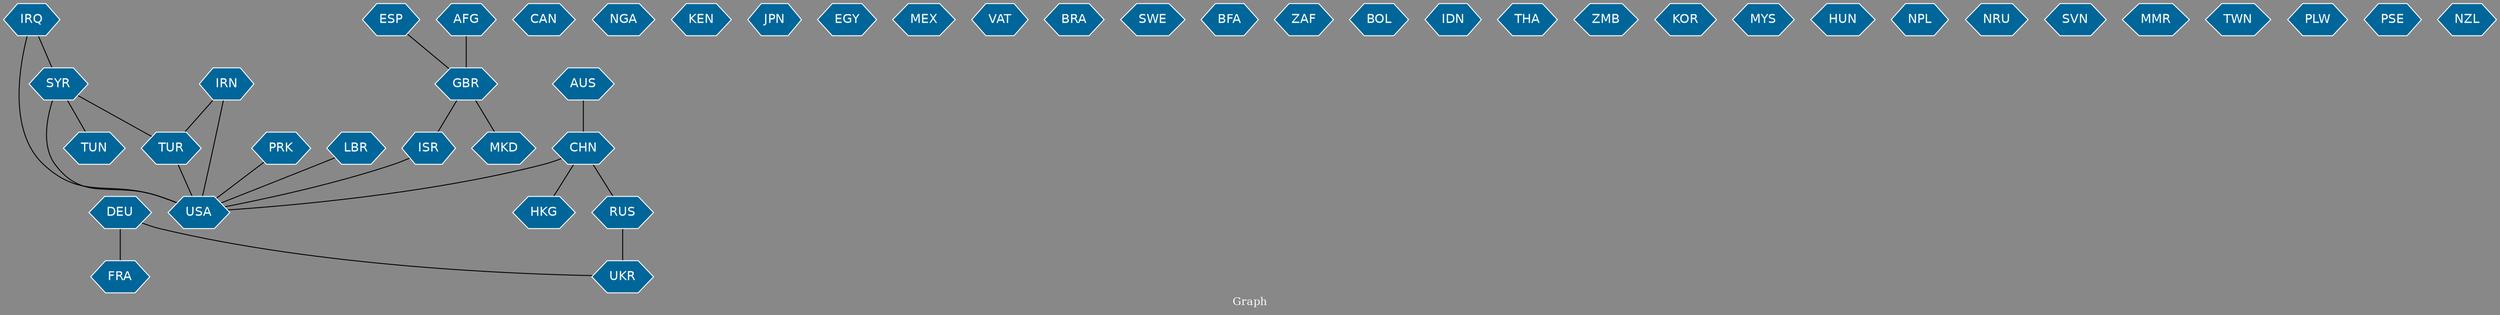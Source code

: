 // Countries together in item graph
graph {
	graph [bgcolor="#888888" fontcolor=white fontsize=12 label="Graph" outputorder=edgesfirst overlap=prism]
	node [color=white fillcolor="#006699" fontcolor=white fontname=Helvetica shape=hexagon style=filled]
	edge [arrowhead=open color=black fontcolor=white fontname=Courier fontsize=12]
		FRA [label=FRA]
		CAN [label=CAN]
		NGA [label=NGA]
		CHN [label=CHN]
		USA [label=USA]
		TUR [label=TUR]
		KEN [label=KEN]
		JPN [label=JPN]
		PRK [label=PRK]
		EGY [label=EGY]
		MEX [label=MEX]
		VAT [label=VAT]
		HKG [label=HKG]
		BRA [label=BRA]
		ESP [label=ESP]
		UKR [label=UKR]
		DEU [label=DEU]
		GBR [label=GBR]
		RUS [label=RUS]
		SYR [label=SYR]
		IRQ [label=IRQ]
		SWE [label=SWE]
		LBR [label=LBR]
		BFA [label=BFA]
		ZAF [label=ZAF]
		BOL [label=BOL]
		IDN [label=IDN]
		IRN [label=IRN]
		THA [label=THA]
		ISR [label=ISR]
		TUN [label=TUN]
		ZMB [label=ZMB]
		KOR [label=KOR]
		MYS [label=MYS]
		AUS [label=AUS]
		HUN [label=HUN]
		NPL [label=NPL]
		AFG [label=AFG]
		NRU [label=NRU]
		SVN [label=SVN]
		MMR [label=MMR]
		TWN [label=TWN]
		MKD [label=MKD]
		PLW [label=PLW]
		PSE [label=PSE]
		NZL [label=NZL]
			AUS -- CHN [weight=1]
			SYR -- USA [weight=3]
			DEU -- UKR [weight=1]
			GBR -- MKD [weight=1]
			SYR -- TUR [weight=1]
			CHN -- USA [weight=2]
			SYR -- TUN [weight=1]
			DEU -- FRA [weight=1]
			IRQ -- USA [weight=2]
			GBR -- ISR [weight=1]
			AFG -- GBR [weight=2]
			CHN -- RUS [weight=1]
			RUS -- UKR [weight=3]
			IRQ -- SYR [weight=2]
			LBR -- USA [weight=1]
			IRN -- USA [weight=2]
			IRN -- TUR [weight=1]
			ISR -- USA [weight=1]
			ESP -- GBR [weight=1]
			TUR -- USA [weight=3]
			PRK -- USA [weight=1]
			CHN -- HKG [weight=2]
}